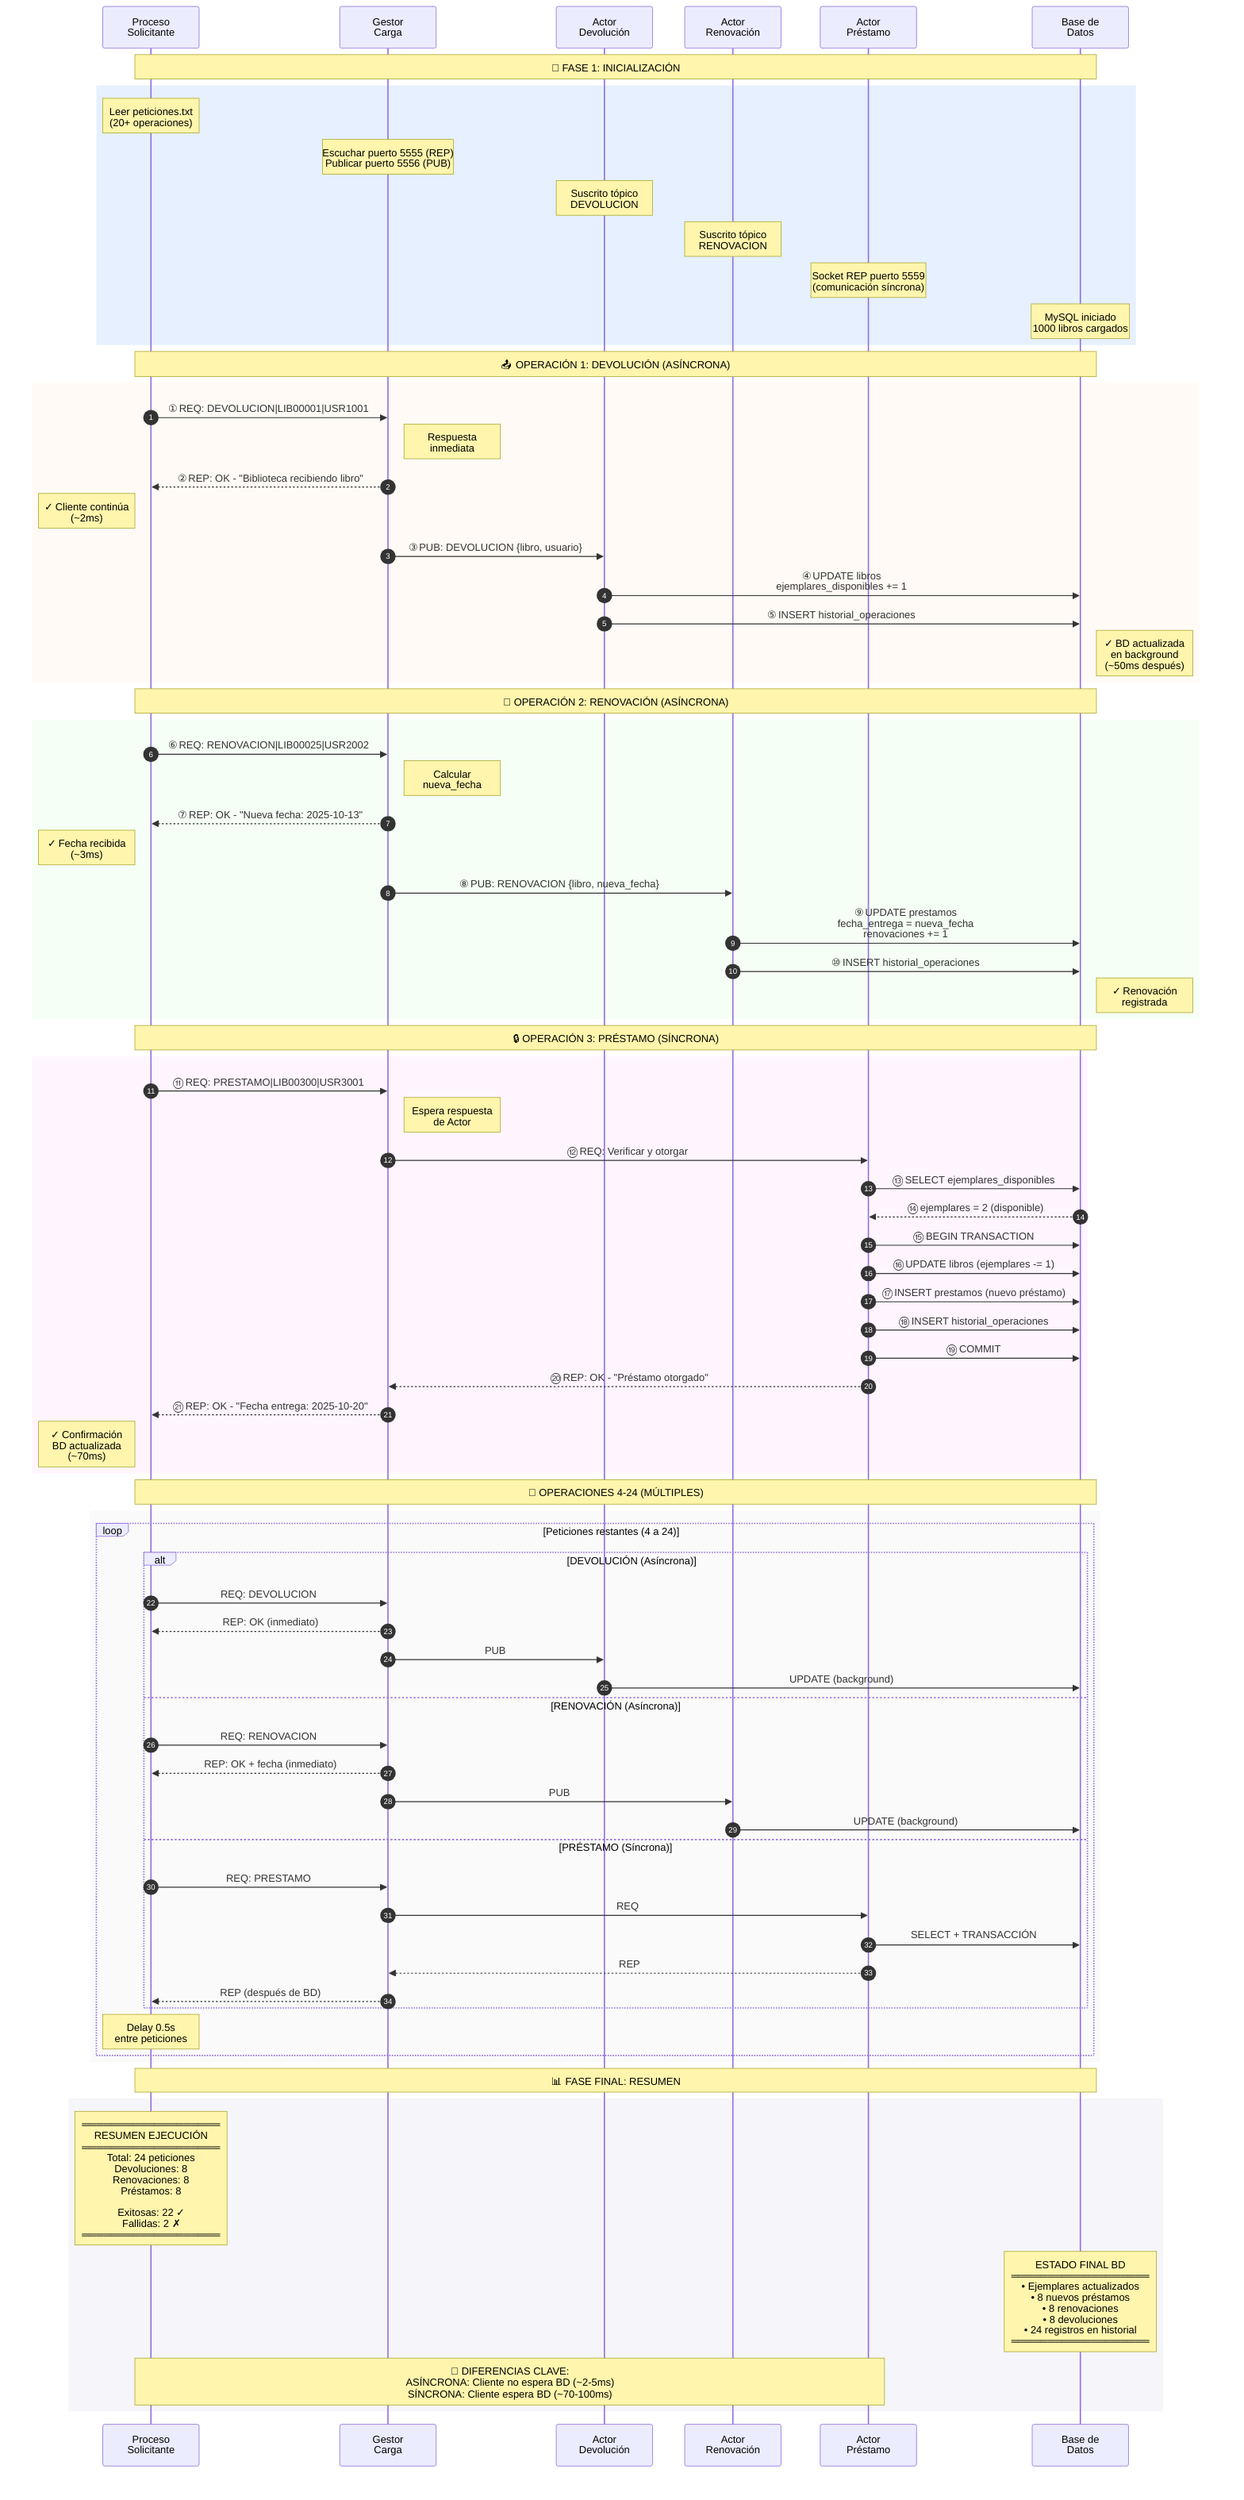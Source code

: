 sequenceDiagram
    autonumber
    
    participant PS as Proceso<br/>Solicitante
    participant GC as Gestor<br/>Carga
    participant AD as Actor<br/>Devolución
    participant AR as Actor<br/>Renovación
    participant AP as Actor<br/>Préstamo
    participant BD as Base de<br/>Datos
    
    Note over PS,BD: 🚀 FASE 1: INICIALIZACIÓN
    
    rect rgb(230, 240, 255)
        Note over PS: Leer peticiones.txt<br/>(20+ operaciones)
        Note over GC: Escuchar puerto 5555 (REP)<br/>Publicar puerto 5556 (PUB)
        Note over AD: Suscrito tópico<br/>DEVOLUCION
        Note over AR: Suscrito tópico<br/>RENOVACION
        Note over AP: Socket REP puerto 5559<br/>(comunicación síncrona)
        Note over BD: MySQL iniciado<br/>1000 libros cargados
    end
    
    Note over PS,BD: 📤 OPERACIÓN 1: DEVOLUCIÓN (ASÍNCRONA)
    
    rect rgb(255, 250, 245)
        PS->>GC: ① REQ: DEVOLUCION|LIB00001|USR1001
        Note right of GC: Respuesta<br/>inmediata
        GC-->>PS: ② REP: OK - "Biblioteca recibiendo libro"
        Note left of PS: ✓ Cliente continúa<br/>(~2ms)
        
        GC->>AD: ③ PUB: DEVOLUCION {libro, usuario}
        
        AD->>BD: ④ UPDATE libros<br/>ejemplares_disponibles += 1
        AD->>BD: ⑤ INSERT historial_operaciones
        Note right of BD: ✓ BD actualizada<br/>en background<br/>(~50ms después)
    end
    
    Note over PS,BD: 🔄 OPERACIÓN 2: RENOVACIÓN (ASÍNCRONA)
    
    rect rgb(245, 255, 245)
        PS->>GC: ⑥ REQ: RENOVACION|LIB00025|USR2002
        Note right of GC: Calcular<br/>nueva_fecha
        GC-->>PS: ⑦ REP: OK - "Nueva fecha: 2025-10-13"
        Note left of PS: ✓ Fecha recibida<br/>(~3ms)
        
        GC->>AR: ⑧ PUB: RENOVACION {libro, nueva_fecha}
        
        AR->>BD: ⑨ UPDATE prestamos<br/>fecha_entrega = nueva_fecha<br/>renovaciones += 1
        AR->>BD: ⑩ INSERT historial_operaciones
        Note right of BD: ✓ Renovación<br/>registrada
    end
    
    Note over PS,BD: 🔒 OPERACIÓN 3: PRÉSTAMO (SÍNCRONA)
    
    rect rgb(255, 245, 255)
        PS->>GC: ⑪ REQ: PRESTAMO|LIB00300|USR3001
        Note right of GC: Espera respuesta<br/>de Actor
        
        GC->>AP: ⑫ REQ: Verificar y otorgar
        
        AP->>BD: ⑬ SELECT ejemplares_disponibles
        BD-->>AP: ⑭ ejemplares = 2 (disponible)
        
        AP->>BD: ⑮ BEGIN TRANSACTION
        AP->>BD: ⑯ UPDATE libros (ejemplares -= 1)
        AP->>BD: ⑰ INSERT prestamos (nuevo préstamo)
        AP->>BD: ⑱ INSERT historial_operaciones
        AP->>BD: ⑲ COMMIT
        
        AP-->>GC: ⑳ REP: OK - "Préstamo otorgado"
        GC-->>PS: ㉑ REP: OK - "Fecha entrega: 2025-10-20"
        Note left of PS: ✓ Confirmación<br/>BD actualizada<br/>(~70ms)
    end
    
    Note over PS,BD: 🔁 OPERACIONES 4-24 (MÚLTIPLES)
    
    rect rgb(250, 250, 250)
        loop Peticiones restantes (4 a 24)
            
            alt DEVOLUCIÓN (Asíncrona)
                PS->>GC: REQ: DEVOLUCION
                GC-->>PS: REP: OK (inmediato)
                GC->>AD: PUB
                AD->>BD: UPDATE (background)
                
            else RENOVACIÓN (Asíncrona)
                PS->>GC: REQ: RENOVACION
                GC-->>PS: REP: OK + fecha (inmediato)
                GC->>AR: PUB
                AR->>BD: UPDATE (background)
                
            else PRÉSTAMO (Síncrona)
                PS->>GC: REQ: PRESTAMO
                GC->>AP: REQ
                AP->>BD: SELECT + TRANSACCIÓN
                AP-->>GC: REP
                GC-->>PS: REP (después de BD)
            end
            
            Note over PS: Delay 0.5s<br/>entre peticiones
        end
    end
    
    Note over PS,BD: 📊 FASE FINAL: RESUMEN
    
    rect rgb(245, 245, 250)
        Note over PS: ═══════════════════<br/>RESUMEN EJECUCIÓN<br/>═══════════════════<br/>Total: 24 peticiones<br/>Devoluciones: 8<br/>Renovaciones: 8<br/>Préstamos: 8<br/><br/>Exitosas: 22 ✓<br/>Fallidas: 2 ✗<br/>═══════════════════
        
        Note over BD: ESTADO FINAL BD<br/>═══════════════════<br/>• Ejemplares actualizados<br/>• 8 nuevos préstamos<br/>• 8 renovaciones<br/>• 8 devoluciones<br/>• 24 registros en historial<br/>═══════════════════
        
        Note over PS,AP: 🔑 DIFERENCIAS CLAVE:<br/>ASÍNCRONA: Cliente no espera BD (~2-5ms)<br/>SÍNCRONA: Cliente espera BD (~70-100ms)
    end